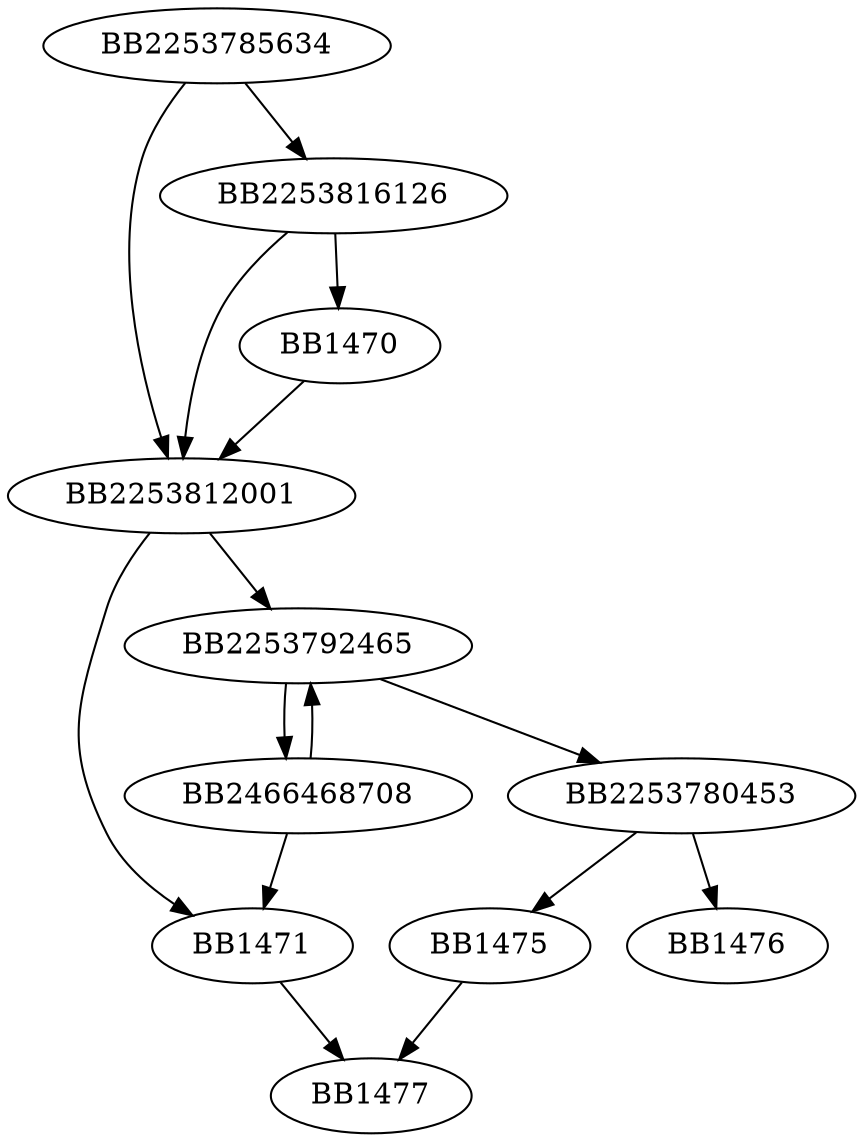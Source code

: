 digraph G{
	BB2253785634->BB2253812001;
	BB2253785634->BB2253816126;
	BB2253816126->BB2253812001;
	BB2253816126->BB1470;
	BB1470->BB2253812001;
	BB2253812001->BB1471;
	BB2253812001->BB2253792465;
	BB2253792465->BB2253780453;
	BB2253792465->BB2466468708;
	BB2253780453->BB1475;
	BB2253780453->BB1476;
	BB1475->BB1477;
	BB2466468708->BB1471;
	BB2466468708->BB2253792465;
	BB1471->BB1477;
}
